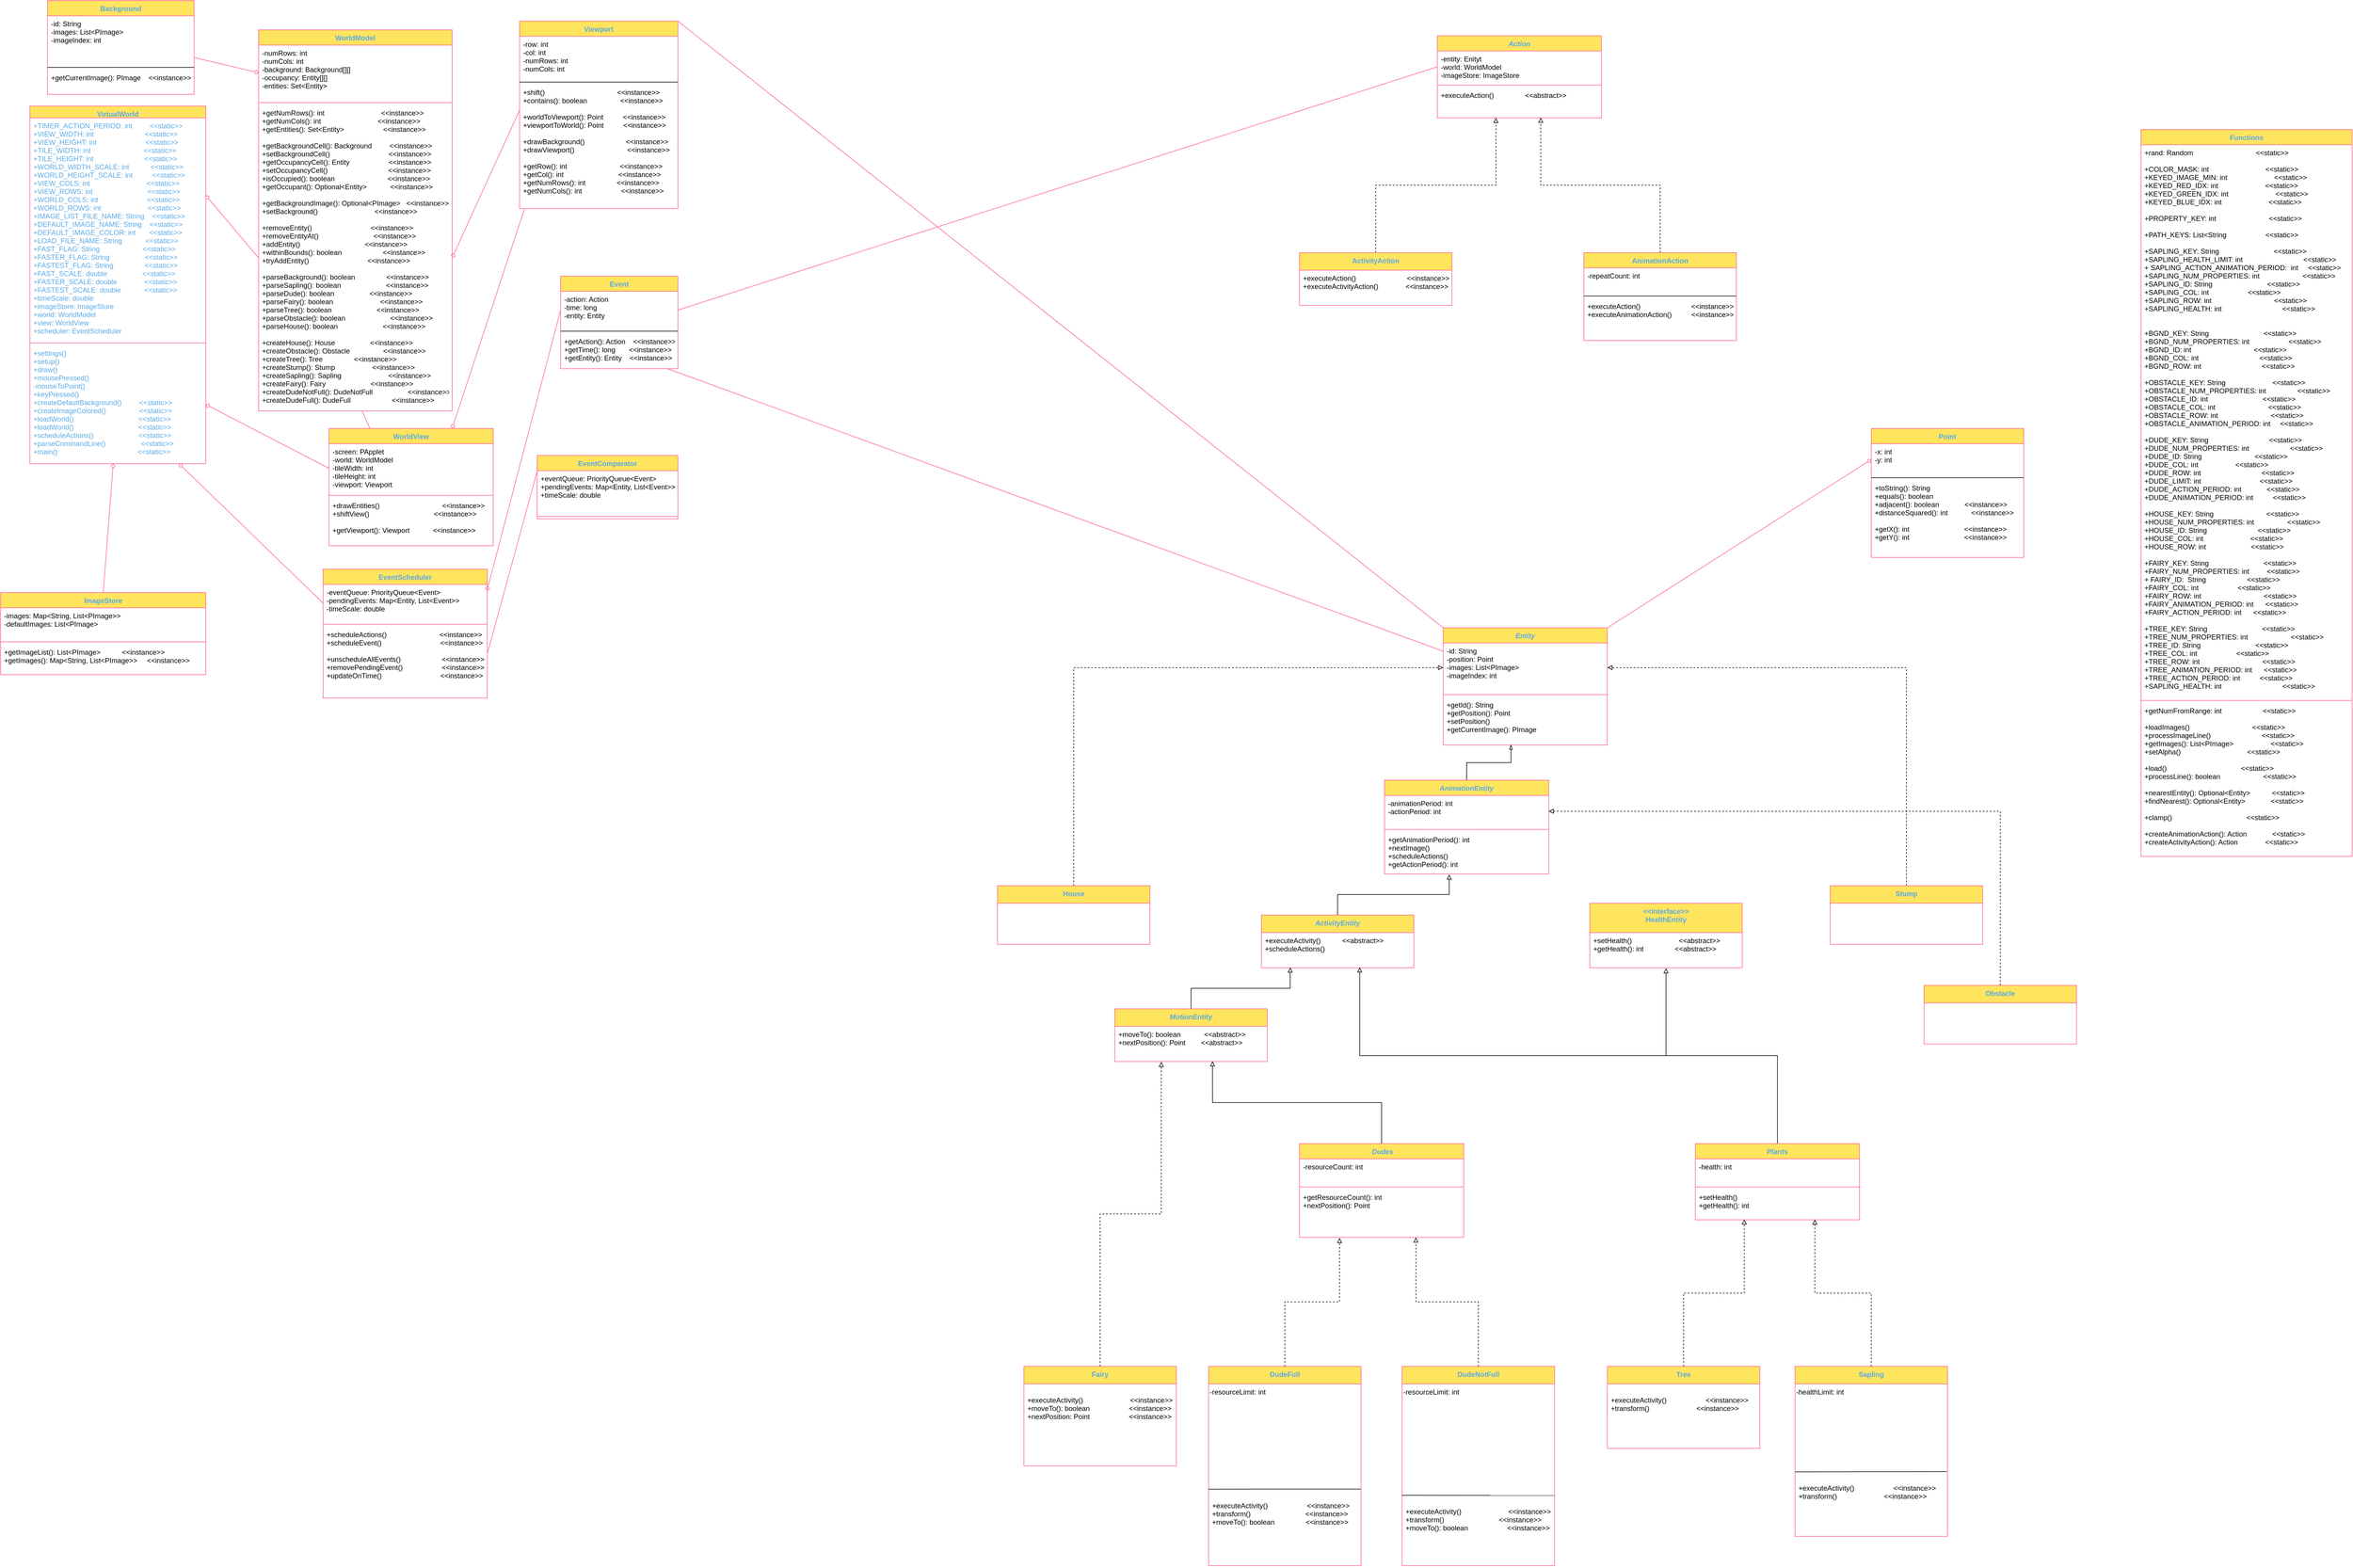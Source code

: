 <mxfile version="16.6.4" type="device"><diagram id="C5RBs43oDa-KdzZeNtuy" name="Page-1"><mxGraphModel dx="6825" dy="4895" grid="1" gridSize="10" guides="1" tooltips="1" connect="1" arrows="1" fold="1" page="1" pageScale="1" pageWidth="1100" pageHeight="850" math="0" shadow="0"><root><mxCell id="WIyWlLk6GJQsqaUBKTNV-0"/><mxCell id="WIyWlLk6GJQsqaUBKTNV-1" parent="WIyWlLk6GJQsqaUBKTNV-0"/><mxCell id="_OB-aFeeMhbybjWpm6KD-0" style="edgeStyle=orthogonalEdgeStyle;rounded=0;orthogonalLoop=1;jettySize=auto;html=1;entryX=0.394;entryY=1.013;entryDx=0;entryDy=0;entryPerimeter=0;endArrow=block;endFill=0;" parent="WIyWlLk6GJQsqaUBKTNV-1" source="uAe6NjfRJJ9GErT7t8M7-9" target="RHPuJ8ZW8e5fqLSsqqQc-19" edge="1"><mxGeometry relative="1" as="geometry"/></mxCell><mxCell id="uAe6NjfRJJ9GErT7t8M7-9" value="ActivityEntity" style="swimlane;fontStyle=3;align=center;verticalAlign=top;childLayout=stackLayout;horizontal=1;startSize=30;horizontalStack=0;resizeParent=1;resizeParentMax=0;resizeLast=0;collapsible=1;marginBottom=0;hachureGap=4;pointerEvents=0;sketch=0;fontColor=#5AA9E6;strokeColor=#FF6392;fillColor=#FFE45E;" parent="WIyWlLk6GJQsqaUBKTNV-1" vertex="1"><mxGeometry x="1360" y="-70" width="260" height="90" as="geometry"/></mxCell><mxCell id="uAe6NjfRJJ9GErT7t8M7-10" value="+executeActivity()           &lt;&lt;abstract&gt;&gt;&#10;+scheduleActions()" style="text;strokeColor=none;fillColor=none;align=left;verticalAlign=top;spacingLeft=4;spacingRight=4;overflow=hidden;rotatable=0;points=[[0,0.5],[1,0.5]];portConstraint=eastwest;" parent="uAe6NjfRJJ9GErT7t8M7-9" vertex="1"><mxGeometry y="30" width="260" height="60" as="geometry"/></mxCell><mxCell id="_OB-aFeeMhbybjWpm6KD-1" style="edgeStyle=orthogonalEdgeStyle;rounded=0;orthogonalLoop=1;jettySize=auto;html=1;entryX=0.189;entryY=0.992;entryDx=0;entryDy=0;entryPerimeter=0;endArrow=block;endFill=0;" parent="WIyWlLk6GJQsqaUBKTNV-1" source="uAe6NjfRJJ9GErT7t8M7-13" target="uAe6NjfRJJ9GErT7t8M7-10" edge="1"><mxGeometry relative="1" as="geometry"/></mxCell><mxCell id="uAe6NjfRJJ9GErT7t8M7-13" value="MotionEntity" style="swimlane;fontStyle=3;align=center;verticalAlign=top;childLayout=stackLayout;horizontal=1;startSize=30;horizontalStack=0;resizeParent=1;resizeParentMax=0;resizeLast=0;collapsible=1;marginBottom=0;hachureGap=4;pointerEvents=0;sketch=0;fontColor=#5AA9E6;strokeColor=#FF6392;fillColor=#FFE45E;" parent="WIyWlLk6GJQsqaUBKTNV-1" vertex="1"><mxGeometry x="1110" y="90" width="260" height="90" as="geometry"/></mxCell><mxCell id="uAe6NjfRJJ9GErT7t8M7-14" value="+moveTo(): boolean            &lt;&lt;abstract&gt;&gt;&#10;+nextPosition(): Point        &lt;&lt;abstract&gt;&gt;" style="text;strokeColor=none;fillColor=none;align=left;verticalAlign=top;spacingLeft=4;spacingRight=4;overflow=hidden;rotatable=0;points=[[0,0.5],[1,0.5]];portConstraint=eastwest;" parent="uAe6NjfRJJ9GErT7t8M7-13" vertex="1"><mxGeometry y="30" width="260" height="60" as="geometry"/></mxCell><mxCell id="fP1LkGIROcI51CiIoqMi-9" style="edgeStyle=orthogonalEdgeStyle;rounded=0;orthogonalLoop=1;jettySize=auto;html=1;entryX=0.298;entryY=0.985;entryDx=0;entryDy=0;entryPerimeter=0;endArrow=block;endFill=0;dashed=1;" parent="WIyWlLk6GJQsqaUBKTNV-1" source="ALUT9ORa9bvZsxpN-2yI-0" target="ialxOkHL0KXDkrgc_py1-3" edge="1"><mxGeometry relative="1" as="geometry"/></mxCell><mxCell id="ALUT9ORa9bvZsxpN-2yI-0" value="Tree" style="swimlane;fontStyle=1;align=center;verticalAlign=top;childLayout=stackLayout;horizontal=1;startSize=30;horizontalStack=0;resizeParent=1;resizeParentMax=0;resizeLast=0;collapsible=1;marginBottom=0;hachureGap=4;pointerEvents=0;sketch=0;fontColor=#5AA9E6;strokeColor=#FF6392;fillColor=#FFE45E;" parent="WIyWlLk6GJQsqaUBKTNV-1" vertex="1"><mxGeometry x="1950" y="700" width="260" height="140" as="geometry"/></mxCell><mxCell id="ALUT9ORa9bvZsxpN-2yI-1" value="&#10;+executeActivity()                    &lt;&lt;instance&gt;&gt;&#10;+transform()                        &lt;&lt;instance&gt;&gt;" style="text;strokeColor=none;fillColor=none;align=left;verticalAlign=top;spacingLeft=4;spacingRight=4;overflow=hidden;rotatable=0;points=[[0,0.5],[1,0.5]];portConstraint=eastwest;" parent="ALUT9ORa9bvZsxpN-2yI-0" vertex="1"><mxGeometry y="30" width="260" height="110" as="geometry"/></mxCell><mxCell id="fP1LkGIROcI51CiIoqMi-10" style="edgeStyle=orthogonalEdgeStyle;rounded=0;orthogonalLoop=1;jettySize=auto;html=1;entryX=0.728;entryY=0.993;entryDx=0;entryDy=0;entryPerimeter=0;endArrow=block;endFill=0;dashed=1;" parent="WIyWlLk6GJQsqaUBKTNV-1" source="ALUT9ORa9bvZsxpN-2yI-7" target="ialxOkHL0KXDkrgc_py1-3" edge="1"><mxGeometry relative="1" as="geometry"/></mxCell><mxCell id="ALUT9ORa9bvZsxpN-2yI-7" value="Sapling" style="swimlane;fontStyle=1;align=center;verticalAlign=top;childLayout=stackLayout;horizontal=1;startSize=30;horizontalStack=0;resizeParent=1;resizeParentMax=0;resizeLast=0;collapsible=1;marginBottom=0;hachureGap=4;pointerEvents=0;sketch=0;fontColor=#5AA9E6;strokeColor=#FF6392;fillColor=#FFE45E;" parent="WIyWlLk6GJQsqaUBKTNV-1" vertex="1"><mxGeometry x="2270" y="700" width="260" height="290" as="geometry"/></mxCell><mxCell id="0BzINd1w7UdAzrjRy0Zi-7" value="-healthLimit: int" style="text;html=1;strokeColor=none;fillColor=none;align=left;verticalAlign=top;whiteSpace=wrap;rounded=0;" parent="ALUT9ORa9bvZsxpN-2yI-7" vertex="1"><mxGeometry y="30" width="260" height="150" as="geometry"/></mxCell><mxCell id="RHPuJ8ZW8e5fqLSsqqQc-7" value="" style="endArrow=none;html=1;rounded=0;entryX=0.996;entryY=-0.004;entryDx=0;entryDy=0;entryPerimeter=0;" parent="ALUT9ORa9bvZsxpN-2yI-7" target="ALUT9ORa9bvZsxpN-2yI-8" edge="1"><mxGeometry width="50" height="50" relative="1" as="geometry"><mxPoint y="180" as="sourcePoint"/><mxPoint x="50" y="130" as="targetPoint"/></mxGeometry></mxCell><mxCell id="ALUT9ORa9bvZsxpN-2yI-8" value="&#10;+executeActivity()                    &lt;&lt;instance&gt;&gt;&#10;+transform()                        &lt;&lt;instance&gt;&gt;" style="text;strokeColor=none;fillColor=none;align=left;verticalAlign=top;spacingLeft=4;spacingRight=4;overflow=hidden;rotatable=0;points=[[0,0.5],[1,0.5]];portConstraint=eastwest;" parent="ALUT9ORa9bvZsxpN-2yI-7" vertex="1"><mxGeometry y="180" width="260" height="110" as="geometry"/></mxCell><mxCell id="ALUT9ORa9bvZsxpN-2yI-21" style="edgeStyle=orthogonalEdgeStyle;rounded=0;orthogonalLoop=1;jettySize=auto;html=1;entryX=0.244;entryY=1.012;entryDx=0;entryDy=0;entryPerimeter=0;endArrow=block;endFill=0;dashed=1;" parent="WIyWlLk6GJQsqaUBKTNV-1" source="ALUT9ORa9bvZsxpN-2yI-15" target="RHPuJ8ZW8e5fqLSsqqQc-11" edge="1"><mxGeometry relative="1" as="geometry"/></mxCell><mxCell id="ALUT9ORa9bvZsxpN-2yI-15" value="DudeFull" style="swimlane;fontStyle=1;align=center;verticalAlign=top;childLayout=stackLayout;horizontal=1;startSize=30;horizontalStack=0;resizeParent=1;resizeParentMax=0;resizeLast=0;collapsible=1;marginBottom=0;hachureGap=4;pointerEvents=0;sketch=0;fontColor=#5AA9E6;strokeColor=#FF6392;fillColor=#FFE45E;" parent="WIyWlLk6GJQsqaUBKTNV-1" vertex="1"><mxGeometry x="1270" y="700" width="260" height="340" as="geometry"/></mxCell><mxCell id="0BzINd1w7UdAzrjRy0Zi-10" value="-resourceLimit: int" style="text;html=1;strokeColor=none;fillColor=none;align=left;verticalAlign=top;whiteSpace=wrap;rounded=0;" parent="ALUT9ORa9bvZsxpN-2yI-15" vertex="1"><mxGeometry y="30" width="260" height="180" as="geometry"/></mxCell><mxCell id="ALUT9ORa9bvZsxpN-2yI-16" value="&#10;+executeActivity()                    &lt;&lt;instance&gt;&gt;&#10;+transform()                            &lt;&lt;instance&gt;&gt;&#10;+moveTo(): boolean                &lt;&lt;instance&gt;&gt;" style="text;strokeColor=none;fillColor=none;align=left;verticalAlign=top;spacingLeft=4;spacingRight=4;overflow=hidden;rotatable=0;points=[[0,0.5],[1,0.5]];portConstraint=eastwest;" parent="ALUT9ORa9bvZsxpN-2yI-15" vertex="1"><mxGeometry y="210" width="260" height="130" as="geometry"/></mxCell><mxCell id="0BzINd1w7UdAzrjRy0Zi-21" value="" style="endArrow=none;html=1;rounded=0;exitX=-0.002;exitY=-0.004;exitDx=0;exitDy=0;exitPerimeter=0;entryX=0.998;entryY=-0.005;entryDx=0;entryDy=0;entryPerimeter=0;" parent="ALUT9ORa9bvZsxpN-2yI-15" source="ALUT9ORa9bvZsxpN-2yI-16" target="ALUT9ORa9bvZsxpN-2yI-16" edge="1"><mxGeometry width="50" height="50" relative="1" as="geometry"><mxPoint x="80" y="210" as="sourcePoint"/><mxPoint x="130" y="160" as="targetPoint"/></mxGeometry></mxCell><mxCell id="H2gVtVBnGY8cFhINCYH8-1" style="edgeStyle=orthogonalEdgeStyle;rounded=0;orthogonalLoop=1;jettySize=auto;html=1;entryX=0.709;entryY=1.001;entryDx=0;entryDy=0;entryPerimeter=0;endArrow=block;endFill=0;dashed=1;" parent="WIyWlLk6GJQsqaUBKTNV-1" source="ALUT9ORa9bvZsxpN-2yI-24" target="RHPuJ8ZW8e5fqLSsqqQc-11" edge="1"><mxGeometry relative="1" as="geometry"/></mxCell><mxCell id="ALUT9ORa9bvZsxpN-2yI-24" value="DudeNotFull" style="swimlane;fontStyle=1;align=center;verticalAlign=top;childLayout=stackLayout;horizontal=1;startSize=30;horizontalStack=0;resizeParent=1;resizeParentMax=0;resizeLast=0;collapsible=1;marginBottom=0;hachureGap=4;pointerEvents=0;sketch=0;fontColor=#5AA9E6;strokeColor=#FF6392;fillColor=#FFE45E;" parent="WIyWlLk6GJQsqaUBKTNV-1" vertex="1"><mxGeometry x="1600" y="700" width="260" height="340" as="geometry"/></mxCell><mxCell id="0BzINd1w7UdAzrjRy0Zi-13" value="" style="endArrow=none;html=1;rounded=0;entryX=0.998;entryY=0.001;entryDx=0;entryDy=0;entryPerimeter=0;" parent="ALUT9ORa9bvZsxpN-2yI-24" target="ALUT9ORa9bvZsxpN-2yI-25" edge="1"><mxGeometry width="50" height="50" relative="1" as="geometry"><mxPoint y="220" as="sourcePoint"/><mxPoint x="50" y="170" as="targetPoint"/></mxGeometry></mxCell><mxCell id="0BzINd1w7UdAzrjRy0Zi-12" value="-resourceLimit: int" style="text;html=1;strokeColor=none;fillColor=none;align=left;verticalAlign=top;whiteSpace=wrap;rounded=0;" parent="ALUT9ORa9bvZsxpN-2yI-24" vertex="1"><mxGeometry y="30" width="260" height="190" as="geometry"/></mxCell><mxCell id="ALUT9ORa9bvZsxpN-2yI-25" value="&#10;+executeActivity()                        &lt;&lt;instance&gt;&gt;&#10;+transform()                            &lt;&lt;instance&gt;&gt;&#10;+moveTo(): boolean                    &lt;&lt;instance&gt;&gt;" style="text;strokeColor=none;fillColor=none;align=left;verticalAlign=top;spacingLeft=4;spacingRight=4;overflow=hidden;rotatable=0;points=[[0,0.5],[1,0.5]];portConstraint=eastwest;" parent="ALUT9ORa9bvZsxpN-2yI-24" vertex="1"><mxGeometry y="220" width="260" height="120" as="geometry"/></mxCell><mxCell id="ALUT9ORa9bvZsxpN-2yI-33" style="edgeStyle=orthogonalEdgeStyle;rounded=0;orthogonalLoop=1;jettySize=auto;html=1;entryX=0.305;entryY=1.009;entryDx=0;entryDy=0;entryPerimeter=0;endArrow=block;endFill=0;dashed=1;" parent="WIyWlLk6GJQsqaUBKTNV-1" source="ALUT9ORa9bvZsxpN-2yI-31" target="uAe6NjfRJJ9GErT7t8M7-14" edge="1"><mxGeometry relative="1" as="geometry"/></mxCell><mxCell id="ALUT9ORa9bvZsxpN-2yI-31" value="Fairy" style="swimlane;fontStyle=1;align=center;verticalAlign=top;childLayout=stackLayout;horizontal=1;startSize=30;horizontalStack=0;resizeParent=1;resizeParentMax=0;resizeLast=0;collapsible=1;marginBottom=0;hachureGap=4;pointerEvents=0;sketch=0;fontColor=#5AA9E6;strokeColor=#FF6392;fillColor=#FFE45E;" parent="WIyWlLk6GJQsqaUBKTNV-1" vertex="1"><mxGeometry x="955" y="700" width="260" height="170" as="geometry"/></mxCell><mxCell id="ALUT9ORa9bvZsxpN-2yI-32" value="&#10;+executeActivity()                        &lt;&lt;instance&gt;&gt;&#10;+moveTo(): boolean                    &lt;&lt;instance&gt;&gt;&#10;+nextPosition: Point                    &lt;&lt;instance&gt;&gt;" style="text;strokeColor=none;fillColor=none;align=left;verticalAlign=top;spacingLeft=4;spacingRight=4;overflow=hidden;rotatable=0;points=[[0,0.5],[1,0.5]];portConstraint=eastwest;" parent="ALUT9ORa9bvZsxpN-2yI-31" vertex="1"><mxGeometry y="30" width="260" height="140" as="geometry"/></mxCell><mxCell id="fP1LkGIROcI51CiIoqMi-8" style="edgeStyle=orthogonalEdgeStyle;rounded=0;orthogonalLoop=1;jettySize=auto;html=1;entryX=1;entryY=0.5;entryDx=0;entryDy=0;endArrow=block;endFill=0;exitX=0.5;exitY=0;exitDx=0;exitDy=0;dashed=1;" parent="WIyWlLk6GJQsqaUBKTNV-1" source="ALUT9ORa9bvZsxpN-2yI-38" target="RHPuJ8ZW8e5fqLSsqqQc-13" edge="1"><mxGeometry relative="1" as="geometry"><mxPoint x="1944.16" y="-444.44" as="targetPoint"/></mxGeometry></mxCell><mxCell id="ALUT9ORa9bvZsxpN-2yI-38" value="Stump" style="swimlane;fontStyle=1;align=center;verticalAlign=top;childLayout=stackLayout;horizontal=1;startSize=30;horizontalStack=0;resizeParent=1;resizeParentMax=0;resizeLast=0;collapsible=1;marginBottom=0;hachureGap=4;pointerEvents=0;sketch=0;fontColor=#5AA9E6;strokeColor=#FF6392;fillColor=#FFE45E;" parent="WIyWlLk6GJQsqaUBKTNV-1" vertex="1"><mxGeometry x="2330" y="-120" width="260" height="100" as="geometry"/></mxCell><mxCell id="ALUT9ORa9bvZsxpN-2yI-43" style="edgeStyle=orthogonalEdgeStyle;rounded=0;orthogonalLoop=1;jettySize=auto;html=1;entryX=0;entryY=0.5;entryDx=0;entryDy=0;endArrow=block;endFill=0;dashed=1;" parent="WIyWlLk6GJQsqaUBKTNV-1" source="ALUT9ORa9bvZsxpN-2yI-41" target="RHPuJ8ZW8e5fqLSsqqQc-13" edge="1"><mxGeometry relative="1" as="geometry"><mxPoint x="1678.18" y="-439.58" as="targetPoint"/></mxGeometry></mxCell><mxCell id="ALUT9ORa9bvZsxpN-2yI-41" value="House" style="swimlane;fontStyle=1;align=center;verticalAlign=top;childLayout=stackLayout;horizontal=1;startSize=30;horizontalStack=0;resizeParent=1;resizeParentMax=0;resizeLast=0;collapsible=1;marginBottom=0;hachureGap=4;pointerEvents=0;sketch=0;fontColor=#5AA9E6;strokeColor=#FF6392;fillColor=#FFE45E;" parent="WIyWlLk6GJQsqaUBKTNV-1" vertex="1"><mxGeometry x="910" y="-120" width="260" height="100" as="geometry"/></mxCell><mxCell id="FDxJAZ87m3KuMyKOS_GU-0" value="" style="graphMlID=e0;endArrow=none;strokeColor=#FF6392;strokeWidth=1.0;startArrow=diamond;startFill=0;endFill=1;exitX=1;exitY=0.25;exitDx=0;exitDy=0;fontColor=#5AA9E6;entryX=0;entryY=0.5;entryDx=0;entryDy=0;" parent="WIyWlLk6GJQsqaUBKTNV-1" source="FDxJAZ87m3KuMyKOS_GU-15" target="FDxJAZ87m3KuMyKOS_GU-22" edge="1"><mxGeometry relative="1" as="geometry"/></mxCell><mxCell id="FDxJAZ87m3KuMyKOS_GU-1" value="" style="graphMlID=e1;endArrow=none;strokeColor=#FF6392;strokeWidth=1.0;startArrow=diamond;startFill=0;endFill=1;exitX=1;exitY=0.5;exitDx=0;exitDy=0;fontColor=#5AA9E6;entryX=0;entryY=0.5;entryDx=0;entryDy=0;" parent="WIyWlLk6GJQsqaUBKTNV-1" source="FDxJAZ87m3KuMyKOS_GU-18" target="FDxJAZ87m3KuMyKOS_GU-24" edge="1"><mxGeometry relative="1" as="geometry"/></mxCell><mxCell id="FDxJAZ87m3KuMyKOS_GU-2" value="" style="graphMlID=e2;endArrow=none;strokeColor=#FF6392;strokeWidth=1.0;startArrow=diamond;startFill=0;endFill=1;fontColor=#5AA9E6;exitX=0.75;exitY=0;exitDx=0;exitDy=0;entryX=0.03;entryY=1.005;entryDx=0;entryDy=0;entryPerimeter=0;" parent="WIyWlLk6GJQsqaUBKTNV-1" source="FDxJAZ87m3KuMyKOS_GU-23" target="FDxJAZ87m3KuMyKOS_GU-61" edge="1"><mxGeometry relative="1" as="geometry"><mxPoint x="-112" y="-1350" as="sourcePoint"/></mxGeometry></mxCell><mxCell id="FDxJAZ87m3KuMyKOS_GU-3" value="" style="graphMlID=e3;endArrow=none;strokeColor=#FF6392;strokeWidth=1.0;startArrow=diamond;startFill=0;endFill=1;fontColor=#5AA9E6;entryX=0;entryY=0.5;entryDx=0;entryDy=0;" parent="WIyWlLk6GJQsqaUBKTNV-1" source="FDxJAZ87m3KuMyKOS_GU-18" target="FDxJAZ87m3KuMyKOS_GU-28" edge="1"><mxGeometry relative="1" as="geometry"><mxPoint x="80" y="-1010" as="targetPoint"/></mxGeometry></mxCell><mxCell id="FDxJAZ87m3KuMyKOS_GU-4" value="" style="graphMlID=e4;endArrow=none;strokeColor=#FF6392;strokeWidth=1.0;startArrow=diamond;startFill=0;endFill=1;fontColor=#5AA9E6;entryX=0.5;entryY=0;entryDx=0;entryDy=0;" parent="WIyWlLk6GJQsqaUBKTNV-1" source="FDxJAZ87m3KuMyKOS_GU-18" target="FDxJAZ87m3KuMyKOS_GU-31" edge="1"><mxGeometry relative="1" as="geometry"><mxPoint x="-640" y="-820" as="sourcePoint"/></mxGeometry></mxCell><mxCell id="FDxJAZ87m3KuMyKOS_GU-5" value="" style="graphMlID=e5;endArrow=none;strokeColor=#FF6392;strokeWidth=1.0;startArrow=diamond;startFill=0;endFill=1;fontColor=#5AA9E6;exitX=0;exitY=0.5;exitDx=0;exitDy=0;" parent="WIyWlLk6GJQsqaUBKTNV-1" source="FDxJAZ87m3KuMyKOS_GU-20" target="FDxJAZ87m3KuMyKOS_GU-42" edge="1"><mxGeometry relative="1" as="geometry"/></mxCell><mxCell id="FDxJAZ87m3KuMyKOS_GU-7" value="" style="graphMlID=e7;endArrow=none;strokeColor=#FF6392;strokeWidth=1.0;startArrow=none;startFill=1;endFill=1;fontColor=#5AA9E6;entryX=0;entryY=0.25;entryDx=0;entryDy=0;exitX=1.003;exitY=0.356;exitDx=0;exitDy=0;exitPerimeter=0;" parent="WIyWlLk6GJQsqaUBKTNV-1" source="FDxJAZ87m3KuMyKOS_GU-30" target="FDxJAZ87m3KuMyKOS_GU-35" edge="1"><mxGeometry relative="1" as="geometry"/></mxCell><mxCell id="FDxJAZ87m3KuMyKOS_GU-8" value="" style="graphMlID=e8;endArrow=none;strokeColor=#FF6392;strokeWidth=1.0;startArrow=none;startFill=0;endFill=1;fontColor=#5AA9E6;exitX=1;exitY=0;exitDx=0;exitDy=0;entryX=0;entryY=0;entryDx=0;entryDy=0;" parent="WIyWlLk6GJQsqaUBKTNV-1" source="FDxJAZ87m3KuMyKOS_GU-58" target="RHPuJ8ZW8e5fqLSsqqQc-12" edge="1"><mxGeometry relative="1" as="geometry"><mxPoint x="-50" y="-1510" as="sourcePoint"/><mxPoint x="1680" y="-500" as="targetPoint"/></mxGeometry></mxCell><mxCell id="FDxJAZ87m3KuMyKOS_GU-12" value="" style="graphMlID=e12;endArrow=none;strokeColor=#FF6392;strokeWidth=1.0;startArrow=diamond;startFill=0;endFill=1;fontColor=#5AA9E6;exitX=0;exitY=0.5;exitDx=0;exitDy=0;entryX=1;entryY=0;entryDx=0;entryDy=0;" parent="WIyWlLk6GJQsqaUBKTNV-1" source="FDxJAZ87m3KuMyKOS_GU-64" target="RHPuJ8ZW8e5fqLSsqqQc-12" edge="1"><mxGeometry relative="1" as="geometry"><mxPoint x="1940" y="-470" as="targetPoint"/></mxGeometry></mxCell><mxCell id="FDxJAZ87m3KuMyKOS_GU-13" value="" style="graphMlID=e13;endArrow=none;strokeColor=#FF6392;strokeWidth=1.0;startArrow=none;startFill=1;endFill=1;fontColor=#5AA9E6;entryX=0.535;entryY=1.001;entryDx=0;entryDy=0;entryPerimeter=0;exitX=0.25;exitY=0;exitDx=0;exitDy=0;" parent="WIyWlLk6GJQsqaUBKTNV-1" source="FDxJAZ87m3KuMyKOS_GU-23" target="FDxJAZ87m3KuMyKOS_GU-22" edge="1"><mxGeometry relative="1" as="geometry"/></mxCell><mxCell id="FDxJAZ87m3KuMyKOS_GU-14" value="" style="graphMlID=e14;endArrow=none;strokeColor=#FF6392;strokeWidth=1.0;startArrow=none;startFill=1;endFill=1;fontColor=#5AA9E6;entryX=0.001;entryY=0.167;entryDx=0;entryDy=0;entryPerimeter=0;" parent="WIyWlLk6GJQsqaUBKTNV-1" source="FDxJAZ87m3KuMyKOS_GU-52" target="RHPuJ8ZW8e5fqLSsqqQc-13" edge="1"><mxGeometry relative="1" as="geometry"><mxPoint x="1680" y="-470" as="targetPoint"/></mxGeometry></mxCell><mxCell id="FDxJAZ87m3KuMyKOS_GU-15" value="VirtualWorld" style="swimlane;fontStyle=1;align=center;verticalAlign=top;childLayout=stackLayout;horizontal=1;startSize=20;horizontalStack=0;resizeParent=1;resizeParentMax=0;resizeLast=0;collapsible=1;marginBottom=0;hachureGap=4;pointerEvents=0;fillColor=#FFE45E;strokeColor=#FF6392;fontColor=#5AA9E6;" parent="WIyWlLk6GJQsqaUBKTNV-1" vertex="1"><mxGeometry x="-740" y="-1450" width="300" height="610" as="geometry"/></mxCell><mxCell id="FDxJAZ87m3KuMyKOS_GU-16" value="+TIMER_ACTION_PERIOD: int         &lt;&lt;static&gt;&gt;&#10;+VIEW_WIDTH: int                          &lt;&lt;static&gt;&gt;&#10;+VIEW_HEIGHT: int                         &lt;&lt;static&gt;&gt;&#10;+TILE_WIDTH: int                           &lt;&lt;static&gt;&gt;&#10;+TILE_HEIGHT: int                          &lt;&lt;static&gt;&gt;&#10;+WORLD_WIDTH_SCALE: int           &lt;&lt;static&gt;&gt;&#10;+WORLD_HEIGHT_SCALE: int          &lt;&lt;static&gt;&gt;&#10;+VIEW_COLS: int                             &lt;&lt;static&gt;&gt;&#10;+VIEW_ROWS: int                            &lt;&lt;static&gt;&gt;&#10;+WORLD_COLS: int                         &lt;&lt;static&gt;&gt;&#10;+WORLD_ROWS: int                        &lt;&lt;static&gt;&gt;&#10;+IMAGE_LIST_FILE_NAME: String    &lt;&lt;static&gt;&gt;&#10;+DEFAULT_IMAGE_NAME: String    &lt;&lt;static&gt;&gt;&#10;+DEFAULT_IMAGE_COLOR: int       &lt;&lt;static&gt;&gt;&#10;+LOAD_FILE_NAME: String            &lt;&lt;static&gt;&gt;&#10;+FAST_FLAG: String                      &lt;&lt;static&gt;&gt;&#10;+FASTER_FLAG: String                  &lt;&lt;static&gt;&gt;&#10;+FASTEST_FLAG: String                &lt;&lt;static&gt;&gt;&#10;+FAST_SCALE: double                  &lt;&lt;static&gt;&gt;&#10;+FASTER_SCALE: double              &lt;&lt;static&gt;&gt;&#10;+FASTEST_SCALE: double            &lt;&lt;static&gt;&gt;&#10;+timeScale: double&#10;+imageStore: ImageStore&#10;+world: WorldModel&#10;+view: WorldView&#10;+scheduler: EventScheduler" style="text;strokeColor=none;fillColor=none;align=left;verticalAlign=top;spacingLeft=4;spacingRight=4;overflow=hidden;rotatable=0;points=[[0,0.5],[1,0.5]];portConstraint=eastwest;fontColor=#5AA9E6;" parent="FDxJAZ87m3KuMyKOS_GU-15" vertex="1"><mxGeometry y="20" width="300" height="380" as="geometry"/></mxCell><mxCell id="FDxJAZ87m3KuMyKOS_GU-17" value="" style="line;strokeWidth=1;fillColor=none;align=left;verticalAlign=middle;spacingTop=-1;spacingLeft=3;spacingRight=3;rotatable=0;labelPosition=right;points=[];portConstraint=eastwest;strokeColor=#FF6392;fontColor=#5AA9E6;" parent="FDxJAZ87m3KuMyKOS_GU-15" vertex="1"><mxGeometry y="400" width="300" height="8" as="geometry"/></mxCell><mxCell id="FDxJAZ87m3KuMyKOS_GU-18" value="+settings()&#10;+setup()&#10;+draw()&#10;+mousePressed()&#10;-mouseToPoint()&#10;+keyPressed()&#10;+createDefaultBackground()         &lt;&lt;static&gt;&gt;&#10;+createImageColored()                 &lt;&lt;static&gt;&gt;&#10;+loadWorld()                                 &lt;&lt;static&gt;&gt;&#10;+loadWorld()                                 &lt;&lt;static&gt;&gt;&#10;+scheduleActions()                       &lt;&lt;static&gt;&gt;&#10;+parseCommandLine()                  &lt;&lt;static&gt;&gt;&#10;+main()                                         &lt;&lt;static&gt;&gt;" style="text;strokeColor=none;fillColor=none;align=left;verticalAlign=top;spacingLeft=4;spacingRight=4;overflow=hidden;rotatable=0;points=[[0,0.5],[1,0.5]];portConstraint=eastwest;fontColor=#5AA9E6;" parent="FDxJAZ87m3KuMyKOS_GU-15" vertex="1"><mxGeometry y="408" width="300" height="202" as="geometry"/></mxCell><mxCell id="FDxJAZ87m3KuMyKOS_GU-19" value="WorldModel" style="swimlane;fontStyle=1;align=center;verticalAlign=top;childLayout=stackLayout;horizontal=1;startSize=26;horizontalStack=0;resizeParent=1;resizeParentMax=0;resizeLast=0;collapsible=1;marginBottom=0;hachureGap=4;pointerEvents=0;sketch=0;fontColor=#5AA9E6;strokeColor=#FF6392;fillColor=#FFE45E;" parent="WIyWlLk6GJQsqaUBKTNV-1" vertex="1"><mxGeometry x="-350" y="-1580" width="330" height="650" as="geometry"/></mxCell><mxCell id="FDxJAZ87m3KuMyKOS_GU-20" value="-numRows: int&#10;-numCols: int&#10;-background: Background[][]&#10;-occupancy: Entity[][]&#10;-entities: Set&lt;Entity&gt;" style="text;strokeColor=none;fillColor=none;align=left;verticalAlign=top;spacingLeft=4;spacingRight=4;overflow=hidden;rotatable=0;points=[[0,0.5],[1,0.5]];portConstraint=eastwest;fontColor=#000000;" parent="FDxJAZ87m3KuMyKOS_GU-19" vertex="1"><mxGeometry y="26" width="330" height="94" as="geometry"/></mxCell><mxCell id="FDxJAZ87m3KuMyKOS_GU-21" value="" style="line;strokeWidth=1;fillColor=none;align=left;verticalAlign=middle;spacingTop=-1;spacingLeft=3;spacingRight=3;rotatable=0;labelPosition=right;points=[];portConstraint=eastwest;strokeColor=#FF6392;fontColor=#5AA9E6;" parent="FDxJAZ87m3KuMyKOS_GU-19" vertex="1"><mxGeometry y="120" width="330" height="8" as="geometry"/></mxCell><mxCell id="FDxJAZ87m3KuMyKOS_GU-22" value="+getNumRows(): int                             &lt;&lt;instance&gt;&gt;&#10;+getNumCols(): int                             &lt;&lt;instance&gt;&gt;&#10;+getEntities(): Set&lt;Entity&gt;                    &lt;&lt;instance&gt;&gt;&#10;&#10;+getBackgroundCell(): Background         &lt;&lt;instance&gt;&gt;&#10;+setBackgroundCell()                              &lt;&lt;instance&gt;&gt;&#10;+getOccupancyCell(): Entity                    &lt;&lt;instance&gt;&gt;&#10;+setOccupancyCell()                               &lt;&lt;instance&gt;&gt;&#10;+isOccupied(): boolean                           &lt;&lt;instance&gt;&gt;&#10;+getOccupant(): Optional&lt;Entity&gt;            &lt;&lt;instance&gt;&gt;&#10;&#10;+getBackgroundImage(): Optional&lt;PImage&gt;   &lt;&lt;instance&gt;&gt;&#10;+setBackground()                             &lt;&lt;instance&gt;&gt;&#10;&#10;+removeEntity()                              &lt;&lt;instance&gt;&gt;&#10;+removeEntityAt()                            &lt;&lt;instance&gt;&gt;&#10;+addEntity()                                 &lt;&lt;instance&gt;&gt;&#10;+withinBounds(): boolean                     &lt;&lt;instance&gt;&gt;&#10;+tryAddEntity()                              &lt;&lt;instance&gt;&gt;&#10;&#10;+parseBackground(): boolean                &lt;&lt;instance&gt;&gt;&#10;+parseSapling(): boolean                       &lt;&lt;instance&gt;&gt;&#10;+parseDude(): boolean                  &lt;&lt;instance&gt;&gt;&#10;+parseFairy(): boolean                        &lt;&lt;instance&gt;&gt;&#10;+parseTree(): boolean                       &lt;&lt;instance&gt;&gt;&#10;+parseObstacle(): boolean                       &lt;&lt;instance&gt;&gt;&#10;+parseHouse(): boolean                       &lt;&lt;instance&gt;&gt;&#10;&#10;+createHouse(): House                  &lt;&lt;instance&gt;&gt;&#10;+createObstacle(): Obstacle                 &lt;&lt;instance&gt;&gt;&#10;+createTree(): Tree                &lt;&lt;instance&gt;&gt;&#10;+createStump(): Stump                   &lt;&lt;instance&gt;&gt;&#10;+createSapling(): Sapling                        &lt;&lt;instance&gt;&gt;&#10;+createFairy(): Fairy                       &lt;&lt;instance&gt;&gt;&#10;+createDudeNotFull(): DudeNotFull                  &lt;&lt;instance&gt;&gt;&#10;+createDudeFull(): DudeFull                     &lt;&lt;instance&gt;&gt;" style="text;strokeColor=none;fillColor=none;align=left;verticalAlign=top;spacingLeft=4;spacingRight=4;overflow=hidden;rotatable=0;points=[[0,0.5],[1,0.5]];portConstraint=eastwest;fontColor=#020405;" parent="FDxJAZ87m3KuMyKOS_GU-19" vertex="1"><mxGeometry y="128" width="330" height="522" as="geometry"/></mxCell><mxCell id="FDxJAZ87m3KuMyKOS_GU-23" value="WorldView" style="swimlane;fontStyle=1;align=center;verticalAlign=top;childLayout=stackLayout;horizontal=1;startSize=26;horizontalStack=0;resizeParent=1;resizeParentMax=0;resizeLast=0;collapsible=1;marginBottom=0;hachureGap=4;pointerEvents=0;sketch=0;fontColor=#5AA9E6;strokeColor=#FF6392;fillColor=#FFE45E;" parent="WIyWlLk6GJQsqaUBKTNV-1" vertex="1"><mxGeometry x="-230" y="-900" width="280" height="200" as="geometry"/></mxCell><mxCell id="FDxJAZ87m3KuMyKOS_GU-24" value="-screen: PApplet&#10;-world: WorldModel&#10;-tileWidth: int&#10;-tileHeight: int&#10;-viewport: Viewport" style="text;strokeColor=none;fillColor=none;align=left;verticalAlign=top;spacingLeft=4;spacingRight=4;overflow=hidden;rotatable=0;points=[[0,0.5],[1,0.5]];portConstraint=eastwest;fontColor=#000000;" parent="FDxJAZ87m3KuMyKOS_GU-23" vertex="1"><mxGeometry y="26" width="280" height="84" as="geometry"/></mxCell><mxCell id="FDxJAZ87m3KuMyKOS_GU-25" value="" style="line;strokeWidth=1;fillColor=none;align=left;verticalAlign=middle;spacingTop=-1;spacingLeft=3;spacingRight=3;rotatable=0;labelPosition=right;points=[];portConstraint=eastwest;strokeColor=#FF6392;fontColor=#5AA9E6;" parent="FDxJAZ87m3KuMyKOS_GU-23" vertex="1"><mxGeometry y="110" width="280" height="8" as="geometry"/></mxCell><mxCell id="FDxJAZ87m3KuMyKOS_GU-26" value="+drawEntities()                                &lt;&lt;instance&gt;&gt;&#10;+shiftView()                                 &lt;&lt;instance&gt;&gt;&#10;&#10;+getViewport(): Viewport            &lt;&lt;instance&gt;&gt;" style="text;strokeColor=none;fillColor=none;align=left;verticalAlign=top;spacingLeft=4;spacingRight=4;overflow=hidden;rotatable=0;points=[[0,0.5],[1,0.5]];portConstraint=eastwest;fontColor=#000000;" parent="FDxJAZ87m3KuMyKOS_GU-23" vertex="1"><mxGeometry y="118" width="280" height="82" as="geometry"/></mxCell><mxCell id="FDxJAZ87m3KuMyKOS_GU-27" value="EventScheduler" style="swimlane;fontStyle=1;align=center;verticalAlign=top;childLayout=stackLayout;horizontal=1;startSize=26;horizontalStack=0;resizeParent=1;resizeParentMax=0;resizeLast=0;collapsible=1;marginBottom=0;hachureGap=4;pointerEvents=0;sketch=0;fontColor=#5AA9E6;strokeColor=#FF6392;fillColor=#FFE45E;" parent="WIyWlLk6GJQsqaUBKTNV-1" vertex="1"><mxGeometry x="-240" y="-660" width="280" height="220" as="geometry"/></mxCell><mxCell id="FDxJAZ87m3KuMyKOS_GU-28" value="-eventQueue: PriorityQueue&lt;Event&gt;&#10;-pendingEvents: Map&lt;Entity, List&lt;Event&gt;&gt;&#10;-timeScale: double" style="text;strokeColor=none;fillColor=none;align=left;verticalAlign=top;spacingLeft=4;spacingRight=4;overflow=hidden;rotatable=0;points=[[0,0.5],[1,0.5]];portConstraint=eastwest;fontColor=#000000;" parent="FDxJAZ87m3KuMyKOS_GU-27" vertex="1"><mxGeometry y="26" width="280" height="64" as="geometry"/></mxCell><mxCell id="FDxJAZ87m3KuMyKOS_GU-29" value="" style="line;strokeWidth=1;fillColor=none;align=left;verticalAlign=middle;spacingTop=-1;spacingLeft=3;spacingRight=3;rotatable=0;labelPosition=right;points=[];portConstraint=eastwest;strokeColor=#FF6392;fontColor=#5AA9E6;" parent="FDxJAZ87m3KuMyKOS_GU-27" vertex="1"><mxGeometry y="90" width="280" height="8" as="geometry"/></mxCell><mxCell id="FDxJAZ87m3KuMyKOS_GU-30" value="+scheduleActions()                           &lt;&lt;instance&gt;&gt;&#10;+scheduleEvent()                              &lt;&lt;instance&gt;&gt;&#10;&#10;+unscheduleAllEvents()                     &lt;&lt;instance&gt;&gt;&#10;+removePendingEvent()                    &lt;&lt;instance&gt;&gt;&#10;+updateOnTime()                              &lt;&lt;instance&gt;&gt;" style="text;strokeColor=none;fillColor=none;align=left;verticalAlign=top;spacingLeft=4;spacingRight=4;overflow=hidden;rotatable=0;points=[[0,0.5],[1,0.5]];portConstraint=eastwest;fontColor=#000000;" parent="FDxJAZ87m3KuMyKOS_GU-27" vertex="1"><mxGeometry y="98" width="280" height="122" as="geometry"/></mxCell><mxCell id="FDxJAZ87m3KuMyKOS_GU-31" value="ImageStore" style="swimlane;fontStyle=1;align=center;verticalAlign=top;childLayout=stackLayout;horizontal=1;startSize=26;horizontalStack=0;resizeParent=1;resizeParentMax=0;resizeLast=0;collapsible=1;marginBottom=0;hachureGap=4;pointerEvents=0;sketch=0;fontColor=#5AA9E6;strokeColor=#FF6392;fillColor=#FFE45E;" parent="WIyWlLk6GJQsqaUBKTNV-1" vertex="1"><mxGeometry x="-790" y="-620" width="350" height="140" as="geometry"/></mxCell><mxCell id="FDxJAZ87m3KuMyKOS_GU-32" value="-images: Map&lt;String, List&lt;PImage&gt;&gt;&#10;-defaultImages: List&lt;PImage&gt;" style="text;strokeColor=none;fillColor=none;align=left;verticalAlign=top;spacingLeft=4;spacingRight=4;overflow=hidden;rotatable=0;points=[[0,0.5],[1,0.5]];portConstraint=eastwest;fontColor=#000000;" parent="FDxJAZ87m3KuMyKOS_GU-31" vertex="1"><mxGeometry y="26" width="350" height="54" as="geometry"/></mxCell><mxCell id="FDxJAZ87m3KuMyKOS_GU-33" value="" style="line;strokeWidth=1;fillColor=none;align=left;verticalAlign=middle;spacingTop=-1;spacingLeft=3;spacingRight=3;rotatable=0;labelPosition=right;points=[];portConstraint=eastwest;strokeColor=#FF6392;fontColor=#5AA9E6;" parent="FDxJAZ87m3KuMyKOS_GU-31" vertex="1"><mxGeometry y="80" width="350" height="8" as="geometry"/></mxCell><mxCell id="FDxJAZ87m3KuMyKOS_GU-34" value="+getImageList(): List&lt;PImage&gt;           &lt;&lt;instance&gt;&gt;&#10;+getImages(): Map&lt;String, List&lt;PImage&gt;&gt;     &lt;&lt;instance&gt;&gt;" style="text;strokeColor=none;fillColor=none;align=left;verticalAlign=top;spacingLeft=4;spacingRight=4;overflow=hidden;rotatable=0;points=[[0,0.5],[1,0.5]];portConstraint=eastwest;fontColor=#000000;" parent="FDxJAZ87m3KuMyKOS_GU-31" vertex="1"><mxGeometry y="88" width="350" height="52" as="geometry"/></mxCell><mxCell id="FDxJAZ87m3KuMyKOS_GU-49" value="Event" style="swimlane;fontStyle=1;align=center;verticalAlign=top;childLayout=stackLayout;horizontal=1;startSize=26;horizontalStack=0;resizeParent=1;resizeParentMax=0;resizeLast=0;collapsible=1;marginBottom=0;hachureGap=4;pointerEvents=0;sketch=0;fontColor=#5AA9E6;strokeColor=#FF6392;fillColor=#FFE45E;" parent="WIyWlLk6GJQsqaUBKTNV-1" vertex="1"><mxGeometry x="165" y="-1160" width="200" height="158" as="geometry"/></mxCell><mxCell id="FDxJAZ87m3KuMyKOS_GU-50" value="-action: Action&#10;-time: long&#10;-entity: Entity" style="text;strokeColor=none;fillColor=none;align=left;verticalAlign=top;spacingLeft=4;spacingRight=4;overflow=hidden;rotatable=0;points=[[0,0.5],[1,0.5]];portConstraint=eastwest;" parent="FDxJAZ87m3KuMyKOS_GU-49" vertex="1"><mxGeometry y="26" width="200" height="64" as="geometry"/></mxCell><mxCell id="FDxJAZ87m3KuMyKOS_GU-51" value="" style="line;strokeWidth=1;fillColor=none;align=left;verticalAlign=middle;spacingTop=-1;spacingLeft=3;spacingRight=3;rotatable=0;labelPosition=right;points=[];portConstraint=eastwest;" parent="FDxJAZ87m3KuMyKOS_GU-49" vertex="1"><mxGeometry y="90" width="200" height="8" as="geometry"/></mxCell><mxCell id="FDxJAZ87m3KuMyKOS_GU-52" value="+getAction(): Action    &lt;&lt;instance&gt;&gt;&#10;+getTime(): long       &lt;&lt;instance&gt;&gt;&#10;+getEntity(): Entity    &lt;&lt;instance&gt;&gt;" style="text;strokeColor=none;fillColor=none;align=left;verticalAlign=top;spacingLeft=4;spacingRight=4;overflow=hidden;rotatable=0;points=[[0,0.5],[1,0.5]];portConstraint=eastwest;" parent="FDxJAZ87m3KuMyKOS_GU-49" vertex="1"><mxGeometry y="98" width="200" height="60" as="geometry"/></mxCell><mxCell id="FDxJAZ87m3KuMyKOS_GU-58" value="Viewport" style="swimlane;fontStyle=1;align=center;verticalAlign=top;childLayout=stackLayout;horizontal=1;startSize=26;horizontalStack=0;resizeParent=1;resizeParentMax=0;resizeLast=0;collapsible=1;marginBottom=0;hachureGap=4;pointerEvents=0;sketch=0;fontColor=#5AA9E6;strokeColor=#FF6392;fillColor=#FFE45E;" parent="WIyWlLk6GJQsqaUBKTNV-1" vertex="1"><mxGeometry x="95" y="-1595" width="270" height="320" as="geometry"/></mxCell><mxCell id="FDxJAZ87m3KuMyKOS_GU-59" value="-row: int&#10;-col: int&#10;-numRows: int&#10;-numCols: int" style="text;strokeColor=none;fillColor=none;align=left;verticalAlign=top;spacingLeft=4;spacingRight=4;overflow=hidden;rotatable=0;points=[[0,0.5],[1,0.5]];portConstraint=eastwest;" parent="FDxJAZ87m3KuMyKOS_GU-58" vertex="1"><mxGeometry y="26" width="270" height="74" as="geometry"/></mxCell><mxCell id="FDxJAZ87m3KuMyKOS_GU-60" value="" style="line;strokeWidth=1;fillColor=none;align=left;verticalAlign=middle;spacingTop=-1;spacingLeft=3;spacingRight=3;rotatable=0;labelPosition=right;points=[];portConstraint=eastwest;" parent="FDxJAZ87m3KuMyKOS_GU-58" vertex="1"><mxGeometry y="100" width="270" height="8" as="geometry"/></mxCell><mxCell id="FDxJAZ87m3KuMyKOS_GU-61" value="+shift()                                     &lt;&lt;instance&gt;&gt;&#10;+contains(): boolean                 &lt;&lt;instance&gt;&gt;&#10;&#10;+worldToViewport(): Point          &lt;&lt;instance&gt;&gt;&#10;+viewportToWorld(): Point          &lt;&lt;instance&gt;&gt;&#10;&#10;+drawBackground()                     &lt;&lt;instance&gt;&gt;&#10;+drawViewport()                           &lt;&lt;instance&gt;&gt;&#10;&#10;+getRow(): int                           &lt;&lt;instance&gt;&gt;&#10;+getCol(): int                            &lt;&lt;instance&gt;&gt;&#10;+getNumRows(): int                &lt;&lt;instance&gt;&gt;&#10;+getNumCols(): int                    &lt;&lt;instance&gt;&gt;" style="text;strokeColor=none;fillColor=none;align=left;verticalAlign=top;spacingLeft=4;spacingRight=4;overflow=hidden;rotatable=0;points=[[0,0.5],[1,0.5]];portConstraint=eastwest;" parent="FDxJAZ87m3KuMyKOS_GU-58" vertex="1"><mxGeometry y="108" width="270" height="212" as="geometry"/></mxCell><mxCell id="FDxJAZ87m3KuMyKOS_GU-62" value="" style="graphMlID=e8;endArrow=none;strokeColor=#FF6392;strokeWidth=1.0;startArrow=diamond;startFill=0;endFill=1;fontColor=#5AA9E6;exitX=1;exitY=0.5;exitDx=0;exitDy=0;entryX=0;entryY=0.207;entryDx=0;entryDy=0;entryPerimeter=0;" parent="WIyWlLk6GJQsqaUBKTNV-1" source="FDxJAZ87m3KuMyKOS_GU-22" target="FDxJAZ87m3KuMyKOS_GU-61" edge="1"><mxGeometry relative="1" as="geometry"><mxPoint x="-20" y="-1216" as="sourcePoint"/><mxPoint x="360" y="-1422" as="targetPoint"/></mxGeometry></mxCell><mxCell id="FDxJAZ87m3KuMyKOS_GU-63" value="Point" style="swimlane;fontStyle=1;align=center;verticalAlign=top;childLayout=stackLayout;horizontal=1;startSize=26;horizontalStack=0;resizeParent=1;resizeParentMax=0;resizeLast=0;collapsible=1;marginBottom=0;hachureGap=4;pointerEvents=0;sketch=0;fontColor=#5AA9E6;strokeColor=#FF6392;fillColor=#FFE45E;" parent="WIyWlLk6GJQsqaUBKTNV-1" vertex="1"><mxGeometry x="2400" y="-900" width="260" height="220" as="geometry"/></mxCell><mxCell id="FDxJAZ87m3KuMyKOS_GU-64" value="-x: int&#10;-y: int" style="text;strokeColor=none;fillColor=none;align=left;verticalAlign=top;spacingLeft=4;spacingRight=4;overflow=hidden;rotatable=0;points=[[0,0.5],[1,0.5]];portConstraint=eastwest;" parent="FDxJAZ87m3KuMyKOS_GU-63" vertex="1"><mxGeometry y="26" width="260" height="54" as="geometry"/></mxCell><mxCell id="FDxJAZ87m3KuMyKOS_GU-65" value="" style="line;strokeWidth=1;fillColor=none;align=left;verticalAlign=middle;spacingTop=-1;spacingLeft=3;spacingRight=3;rotatable=0;labelPosition=right;points=[];portConstraint=eastwest;" parent="FDxJAZ87m3KuMyKOS_GU-63" vertex="1"><mxGeometry y="80" width="260" height="8" as="geometry"/></mxCell><mxCell id="FDxJAZ87m3KuMyKOS_GU-66" value="+toString(): String&#10;+equals(): boolean&#10;+adjacent(): boolean             &lt;&lt;instance&gt;&gt;&#10;+distanceSquared(): int            &lt;&lt;instance&gt;&gt;&#10;&#10;+getX(): int                            &lt;&lt;instance&gt;&gt;&#10;+getY(): int                            &lt;&lt;instance&gt;&gt;" style="text;strokeColor=none;fillColor=none;align=left;verticalAlign=top;spacingLeft=4;spacingRight=4;overflow=hidden;rotatable=0;points=[[0,0.5],[1,0.5]];portConstraint=eastwest;" parent="FDxJAZ87m3KuMyKOS_GU-63" vertex="1"><mxGeometry y="88" width="260" height="132" as="geometry"/></mxCell><mxCell id="FDxJAZ87m3KuMyKOS_GU-35" value="EventComparator" style="swimlane;fontStyle=1;align=center;verticalAlign=top;childLayout=stackLayout;horizontal=1;startSize=26;horizontalStack=0;resizeParent=1;resizeParentMax=0;resizeLast=0;collapsible=1;marginBottom=0;hachureGap=4;pointerEvents=0;sketch=0;fontColor=#5AA9E6;strokeColor=#FF6392;fillColor=#FFE45E;" parent="WIyWlLk6GJQsqaUBKTNV-1" vertex="1"><mxGeometry x="125" y="-854" width="240" height="108" as="geometry"/></mxCell><mxCell id="FDxJAZ87m3KuMyKOS_GU-36" value="+eventQueue: PriorityQueue&lt;Event&gt;&#10;+pendingEvents: Map&lt;Entity, List&lt;Event&gt;&gt;&#10;+timeScale: double" style="text;strokeColor=none;fillColor=none;align=left;verticalAlign=top;spacingLeft=4;spacingRight=4;overflow=hidden;rotatable=0;points=[[0,0.5],[1,0.5]];portConstraint=eastwest;fontColor=#000000;" parent="FDxJAZ87m3KuMyKOS_GU-35" vertex="1"><mxGeometry y="26" width="240" height="74" as="geometry"/></mxCell><mxCell id="FDxJAZ87m3KuMyKOS_GU-37" value="" style="line;strokeWidth=1;fillColor=none;align=left;verticalAlign=middle;spacingTop=-1;spacingLeft=3;spacingRight=3;rotatable=0;labelPosition=right;points=[];portConstraint=eastwest;strokeColor=#FF6392;fontColor=#5AA9E6;" parent="FDxJAZ87m3KuMyKOS_GU-35" vertex="1"><mxGeometry y="100" width="240" height="8" as="geometry"/></mxCell><mxCell id="FDxJAZ87m3KuMyKOS_GU-41" value="Background" style="swimlane;fontStyle=1;align=center;verticalAlign=top;childLayout=stackLayout;horizontal=1;startSize=26;horizontalStack=0;resizeParent=1;resizeParentMax=0;resizeLast=0;collapsible=1;marginBottom=0;hachureGap=4;pointerEvents=0;sketch=0;fontColor=#5AA9E6;strokeColor=#FF6392;fillColor=#FFE45E;" parent="WIyWlLk6GJQsqaUBKTNV-1" vertex="1"><mxGeometry x="-710" y="-1630" width="250" height="160" as="geometry"/></mxCell><mxCell id="FDxJAZ87m3KuMyKOS_GU-42" value="-id: String&#10;-images: List&lt;PImage&gt;&#10;-imageIndex: int" style="text;strokeColor=none;fillColor=none;align=left;verticalAlign=top;spacingLeft=4;spacingRight=4;overflow=hidden;rotatable=0;points=[[0,0.5],[1,0.5]];portConstraint=eastwest;" parent="FDxJAZ87m3KuMyKOS_GU-41" vertex="1"><mxGeometry y="26" width="250" height="84" as="geometry"/></mxCell><mxCell id="FDxJAZ87m3KuMyKOS_GU-43" value="" style="line;strokeWidth=1;fillColor=none;align=left;verticalAlign=middle;spacingTop=-1;spacingLeft=3;spacingRight=3;rotatable=0;labelPosition=right;points=[];portConstraint=eastwest;" parent="FDxJAZ87m3KuMyKOS_GU-41" vertex="1"><mxGeometry y="110" width="250" height="8" as="geometry"/></mxCell><mxCell id="FDxJAZ87m3KuMyKOS_GU-44" value="+getCurrentImage(): PImage    &lt;&lt;instance&gt;&gt;&#10;" style="text;strokeColor=none;fillColor=none;align=left;verticalAlign=top;spacingLeft=4;spacingRight=4;overflow=hidden;rotatable=0;points=[[0,0.5],[1,0.5]];portConstraint=eastwest;" parent="FDxJAZ87m3KuMyKOS_GU-41" vertex="1"><mxGeometry y="118" width="250" height="42" as="geometry"/></mxCell><mxCell id="0BzINd1w7UdAzrjRy0Zi-1" value="" style="graphMlID=e6;endArrow=none;strokeColor=#FF6392;strokeWidth=1.0;startArrow=diamond;startFill=0;endFill=1;fontColor=#5AA9E6;exitX=0.998;exitY=0.168;exitDx=0;exitDy=0;exitPerimeter=0;entryX=0;entryY=0.5;entryDx=0;entryDy=0;" parent="WIyWlLk6GJQsqaUBKTNV-1" source="FDxJAZ87m3KuMyKOS_GU-28" target="FDxJAZ87m3KuMyKOS_GU-50" edge="1"><mxGeometry relative="1" as="geometry"><mxPoint y="-501.0" as="sourcePoint"/><mxPoint x="484.158" y="-1479" as="targetPoint"/></mxGeometry></mxCell><mxCell id="C2YWHIwt5YWfhPF5xn1p-6" style="edgeStyle=orthogonalEdgeStyle;rounded=0;orthogonalLoop=1;jettySize=auto;html=1;entryX=0.357;entryY=1;entryDx=0;entryDy=0;entryPerimeter=0;endArrow=block;endFill=0;dashed=1;" edge="1" parent="WIyWlLk6GJQsqaUBKTNV-1" source="0BzINd1w7UdAzrjRy0Zi-22" target="C2YWHIwt5YWfhPF5xn1p-5"><mxGeometry relative="1" as="geometry"/></mxCell><mxCell id="0BzINd1w7UdAzrjRy0Zi-22" value="ActivityAction" style="swimlane;fontStyle=1;align=center;verticalAlign=top;childLayout=stackLayout;horizontal=1;startSize=30;horizontalStack=0;resizeParent=1;resizeParentMax=0;resizeLast=0;collapsible=1;marginBottom=0;hachureGap=4;pointerEvents=0;sketch=0;fontColor=#5AA9E6;strokeColor=#FF6392;fillColor=#FFE45E;" parent="WIyWlLk6GJQsqaUBKTNV-1" vertex="1"><mxGeometry x="1425" y="-1200" width="260" height="90" as="geometry"/></mxCell><mxCell id="0BzINd1w7UdAzrjRy0Zi-23" value="+executeAction()                          &lt;&lt;instance&gt;&gt;&#10;+executeActivityAction()              &lt;&lt;instance&gt;&gt;" style="text;strokeColor=none;fillColor=none;align=left;verticalAlign=top;spacingLeft=4;spacingRight=4;overflow=hidden;rotatable=0;points=[[0,0.5],[1,0.5]];portConstraint=eastwest;" parent="0BzINd1w7UdAzrjRy0Zi-22" vertex="1"><mxGeometry y="30" width="260" height="60" as="geometry"/></mxCell><mxCell id="fP1LkGIROcI51CiIoqMi-13" style="edgeStyle=orthogonalEdgeStyle;rounded=0;orthogonalLoop=1;jettySize=auto;html=1;endArrow=block;endFill=0;dashed=1;entryX=0.63;entryY=0.995;entryDx=0;entryDy=0;entryPerimeter=0;" parent="WIyWlLk6GJQsqaUBKTNV-1" source="0BzINd1w7UdAzrjRy0Zi-32" target="C2YWHIwt5YWfhPF5xn1p-5" edge="1"><mxGeometry relative="1" as="geometry"><mxPoint x="2015" y="-1200" as="targetPoint"/></mxGeometry></mxCell><mxCell id="0BzINd1w7UdAzrjRy0Zi-32" value="AnimationAction" style="swimlane;fontStyle=1;align=center;verticalAlign=top;childLayout=stackLayout;horizontal=1;startSize=26;horizontalStack=0;resizeParent=1;resizeParentMax=0;resizeLast=0;collapsible=1;marginBottom=0;hachureGap=4;pointerEvents=0;sketch=0;fontColor=#5AA9E6;strokeColor=#FF6392;fillColor=#FFE45E;" parent="WIyWlLk6GJQsqaUBKTNV-1" vertex="1"><mxGeometry x="1910" y="-1200" width="260" height="150" as="geometry"/></mxCell><mxCell id="0BzINd1w7UdAzrjRy0Zi-33" value="-repeatCount: int" style="text;strokeColor=none;fillColor=none;align=left;verticalAlign=top;spacingLeft=4;spacingRight=4;overflow=hidden;rotatable=0;points=[[0,0.5],[1,0.5]];portConstraint=eastwest;" parent="0BzINd1w7UdAzrjRy0Zi-32" vertex="1"><mxGeometry y="26" width="260" height="44" as="geometry"/></mxCell><mxCell id="0BzINd1w7UdAzrjRy0Zi-34" value="" style="line;strokeWidth=1;fillColor=none;align=left;verticalAlign=middle;spacingTop=-1;spacingLeft=3;spacingRight=3;rotatable=0;labelPosition=right;points=[];portConstraint=eastwest;" parent="0BzINd1w7UdAzrjRy0Zi-32" vertex="1"><mxGeometry y="70" width="260" height="8" as="geometry"/></mxCell><mxCell id="0BzINd1w7UdAzrjRy0Zi-35" value="+executeAction()                          &lt;&lt;instance&gt;&gt;&#10;+executeAnimationAction()          &lt;&lt;instance&gt;&gt;" style="text;strokeColor=none;fillColor=none;align=left;verticalAlign=top;spacingLeft=4;spacingRight=4;overflow=hidden;rotatable=0;points=[[0,0.5],[1,0.5]];portConstraint=eastwest;" parent="0BzINd1w7UdAzrjRy0Zi-32" vertex="1"><mxGeometry y="78" width="260" height="72" as="geometry"/></mxCell><mxCell id="fP1LkGIROcI51CiIoqMi-0" value="&lt;&lt;Interface&gt;&gt;&#10;HealthEntity" style="swimlane;fontStyle=1;align=center;verticalAlign=top;childLayout=stackLayout;horizontal=1;startSize=50;horizontalStack=0;resizeParent=1;resizeParentMax=0;resizeLast=0;collapsible=1;marginBottom=0;hachureGap=4;pointerEvents=0;sketch=0;fontColor=#5AA9E6;strokeColor=#FF6392;fillColor=#FFE45E;" parent="WIyWlLk6GJQsqaUBKTNV-1" vertex="1"><mxGeometry x="1920" y="-90" width="260" height="110" as="geometry"/></mxCell><mxCell id="fP1LkGIROcI51CiIoqMi-1" value="+setHealth()                        &lt;&lt;abstract&gt;&gt;&#10;+getHealth(): int                &lt;&lt;abstract&gt;&gt;" style="text;strokeColor=none;fillColor=none;align=left;verticalAlign=top;spacingLeft=4;spacingRight=4;overflow=hidden;rotatable=0;points=[[0,0.5],[1,0.5]];portConstraint=eastwest;" parent="fP1LkGIROcI51CiIoqMi-0" vertex="1"><mxGeometry y="50" width="260" height="60" as="geometry"/></mxCell><mxCell id="fP1LkGIROcI51CiIoqMi-2" value="Functions" style="swimlane;fontStyle=1;align=center;verticalAlign=top;childLayout=stackLayout;horizontal=1;startSize=26;horizontalStack=0;resizeParent=1;resizeParentMax=0;resizeLast=0;collapsible=1;marginBottom=0;hachureGap=4;pointerEvents=0;sketch=0;fontColor=#5AA9E6;strokeColor=#FF6392;fillColor=#FFE45E;" parent="WIyWlLk6GJQsqaUBKTNV-1" vertex="1"><mxGeometry x="2860" y="-1410" width="360" height="1240" as="geometry"/></mxCell><mxCell id="fP1LkGIROcI51CiIoqMi-3" value="+rand: Random                                &lt;&lt;static&gt;&gt;&#10;&#10;+COLOR_MASK: int                             &lt;&lt;static&gt;&gt;&#10;+KEYED_IMAGE_MIN: int                        &lt;&lt;static&gt;&gt;&#10;+KEYED_RED_IDX: int                        &lt;&lt;static&gt;&gt;&#10;+KEYED_GREEN_IDX: int                        &lt;&lt;static&gt;&gt;&#10;+KEYED_BLUE_IDX: int                        &lt;&lt;static&gt;&gt;&#10;&#10;+PROPERTY_KEY: int                           &lt;&lt;static&gt;&gt;&#10;&#10;+PATH_KEYS: List&lt;String                    &lt;&lt;static&gt;&gt;&#10;&#10;+SAPLING_KEY: String                            &lt;&lt;static&gt;&gt;&#10;+SAPLING_HEALTH_LIMIT: int                               &lt;&lt;static&gt;&gt;&#10;+ SAPLING_ACTION_ANIMATION_PERIOD:  int     &lt;&lt;static&gt;&gt;&#10;+SAPLING_NUM_PROPERTIES: int                      &lt;&lt;static&gt;&gt;&#10;+SAPLING_ID: String                            &lt;&lt;static&gt;&gt;&#10;+SAPLING_COL: int                    &lt;&lt;static&gt;&gt;&#10;+SAPLING_ROW: int                                &lt;&lt;static&gt;&gt;&#10;+SAPLING_HEALTH: int                               &lt;&lt;static&gt;&gt;&#10;&#10;&#10;+BGND_KEY: String                            &lt;&lt;static&gt;&gt;&#10;+BGND_NUM_PROPERTIES: int                    &lt;&lt;static&gt;&gt;&#10;+BGND_ID: int                                &lt;&lt;static&gt;&gt;&#10;+BGND_COL: int                               &lt;&lt;static&gt;&gt;&#10;+BGND_ROW: int                               &lt;&lt;static&gt;&gt;&#10;&#10;+OBSTACLE_KEY: String                        &lt;&lt;static&gt;&gt;&#10;+OBSTACLE_NUM_PROPERTIES: int                &lt;&lt;static&gt;&gt;&#10;+OBSTACLE_ID: int                            &lt;&lt;static&gt;&gt;&#10;+OBSTACLE_COL: int                           &lt;&lt;static&gt;&gt;&#10;+OBSTACLE_ROW: int                           &lt;&lt;static&gt;&gt;&#10;+OBSTACLE_ANIMATION_PERIOD: int     &lt;&lt;static&gt;&gt;&#10;&#10;+DUDE_KEY: String                               &lt;&lt;static&gt;&gt;&#10;+DUDE_NUM_PROPERTIES: int                     &lt;&lt;static&gt;&gt;&#10;+DUDE_ID: String                           &lt;&lt;static&gt;&gt;&#10;+DUDE_COL: int                   &lt;&lt;static&gt;&gt;&#10;+DUDE_ROW: int                               &lt;&lt;static&gt;&gt;&#10;+DUDE_LIMIT: int                              &lt;&lt;static&gt;&gt;&#10;+DUDE_ACTION_PERIOD: int             &lt;&lt;static&gt;&gt;&#10;+DUDE_ANIMATION_PERIOD: int          &lt;&lt;static&gt;&gt;&#10;&#10;+HOUSE_KEY: String                           &lt;&lt;static&gt;&gt;&#10;+HOUSE_NUM_PROPERTIES: int                 &lt;&lt;static&gt;&gt;&#10;+HOUSE_ID: String                          &lt;&lt;static&gt;&gt;&#10;+HOUSE_COL: int                        &lt;&lt;static&gt;&gt;&#10;+HOUSE_ROW: int                       &lt;&lt;static&gt;&gt;&#10;&#10;+FAIRY_KEY: String                            &lt;&lt;static&gt;&gt;&#10;+FAIRY_NUM_PROPERTIES: int         &lt;&lt;static&gt;&gt;&#10;+ FAIRY_ID:  String                     &lt;&lt;static&gt;&gt;&#10;+FAIRY_COL: int                    &lt;&lt;static&gt;&gt;&#10;+FAIRY_ROW: int                                &lt;&lt;static&gt;&gt;&#10;+FAIRY_ANIMATION_PERIOD: int      &lt;&lt;static&gt;&gt;&#10;+FAIRY_ACTION_PERIOD: int      &lt;&lt;static&gt;&gt;&#10;&#10;+TREE_KEY: String                            &lt;&lt;static&gt;&gt;&#10;+TREE_NUM_PROPERTIES: int                      &lt;&lt;static&gt;&gt;&#10;+TREE_ID: String                            &lt;&lt;static&gt;&gt;&#10;+TREE_COL: int                    &lt;&lt;static&gt;&gt;&#10;+TREE_ROW: int                                &lt;&lt;static&gt;&gt;&#10;+TREE_ANIMATION_PERIOD: int      &lt;&lt;static&gt;&gt;&#10;+TREE_ACTION_PERIOD: int          &lt;&lt;static&gt;&gt;&#10;+SAPLING_HEALTH: int                               &lt;&lt;static&gt;&gt;&#10;" style="text;strokeColor=none;fillColor=none;align=left;verticalAlign=top;spacingLeft=4;spacingRight=4;overflow=hidden;rotatable=0;points=[[0,0.5],[1,0.5]];portConstraint=eastwest;fontColor=#000000;" parent="fP1LkGIROcI51CiIoqMi-2" vertex="1"><mxGeometry y="26" width="360" height="944" as="geometry"/></mxCell><mxCell id="fP1LkGIROcI51CiIoqMi-4" value="" style="line;strokeWidth=1;fillColor=none;align=left;verticalAlign=middle;spacingTop=-1;spacingLeft=3;spacingRight=3;rotatable=0;labelPosition=right;points=[];portConstraint=eastwest;strokeColor=#FF6392;fontColor=#5AA9E6;" parent="fP1LkGIROcI51CiIoqMi-2" vertex="1"><mxGeometry y="970" width="360" height="8" as="geometry"/></mxCell><mxCell id="fP1LkGIROcI51CiIoqMi-5" value="+getNumFromRange: int                     &lt;&lt;static&gt;&gt;&#10;&#10;+loadImages()                                &lt;&lt;static&gt;&gt;&#10;+processImageLine()                          &lt;&lt;static&gt;&gt;&#10;+getImages(): List&lt;PImage&gt;                   &lt;&lt;static&gt;&gt;&#10;+setAlpha()                                  &lt;&lt;static&gt;&gt;&#10;&#10;+load()                                      &lt;&lt;static&gt;&gt;&#10;+processLine(): boolean                      &lt;&lt;static&gt;&gt;&#10;&#10;+nearestEntity(): Optional&lt;Entity&gt;           &lt;&lt;static&gt;&gt;&#10;+findNearest(): Optional&lt;Entity&gt;             &lt;&lt;static&gt;&gt;&#10;&#10;+clamp()                                      &lt;&lt;static&gt;&gt;&#10;&#10;+createAnimationAction(): Action             &lt;&lt;static&gt;&gt;&#10;+createActivityAction(): Action              &lt;&lt;static&gt;&gt;" style="text;strokeColor=none;fillColor=none;align=left;verticalAlign=top;spacingLeft=4;spacingRight=4;overflow=hidden;rotatable=0;points=[[0,0.5],[1,0.5]];portConstraint=eastwest;fontColor=#000000;" parent="fP1LkGIROcI51CiIoqMi-2" vertex="1"><mxGeometry y="978" width="360" height="262" as="geometry"/></mxCell><mxCell id="fP1LkGIROcI51CiIoqMi-45" value="" style="graphMlID=e6;endArrow=none;strokeColor=#FF6392;strokeWidth=1.0;startArrow=none;startFill=0;endFill=1;fontColor=#5AA9E6;exitX=0;exitY=0.5;exitDx=0;exitDy=0;entryX=1;entryY=0.5;entryDx=0;entryDy=0;" parent="WIyWlLk6GJQsqaUBKTNV-1" source="C2YWHIwt5YWfhPF5xn1p-3" target="FDxJAZ87m3KuMyKOS_GU-50" edge="1"><mxGeometry relative="1" as="geometry"><mxPoint x="1660" y="-1525" as="sourcePoint"/><mxPoint x="534.15" y="-938.86" as="targetPoint"/></mxGeometry></mxCell><mxCell id="PvwUJ7ofs3RQNG27TPIJ-6" style="edgeStyle=orthogonalEdgeStyle;rounded=0;orthogonalLoop=1;jettySize=auto;html=1;entryX=1;entryY=0.5;entryDx=0;entryDy=0;endArrow=block;endFill=0;dashed=1;" parent="WIyWlLk6GJQsqaUBKTNV-1" source="PvwUJ7ofs3RQNG27TPIJ-0" target="RHPuJ8ZW8e5fqLSsqqQc-17" edge="1"><mxGeometry relative="1" as="geometry"/></mxCell><mxCell id="PvwUJ7ofs3RQNG27TPIJ-0" value="Obstacle" style="swimlane;fontStyle=1;align=center;verticalAlign=top;childLayout=stackLayout;horizontal=1;startSize=30;horizontalStack=0;resizeParent=1;resizeParentMax=0;resizeLast=0;collapsible=1;marginBottom=0;hachureGap=4;pointerEvents=0;sketch=0;fontColor=#5AA9E6;strokeColor=#FF6392;fillColor=#FFE45E;" parent="WIyWlLk6GJQsqaUBKTNV-1" vertex="1"><mxGeometry x="2490" y="50" width="260" height="100" as="geometry"/></mxCell><mxCell id="RHPuJ8ZW8e5fqLSsqqQc-12" value="Entity" style="swimlane;fontStyle=3;align=center;verticalAlign=top;childLayout=stackLayout;horizontal=1;startSize=26;horizontalStack=0;resizeParent=1;resizeParentMax=0;resizeLast=0;collapsible=1;marginBottom=0;hachureGap=4;pointerEvents=0;sketch=0;fontColor=#5AA9E6;strokeColor=#FF6392;fillColor=#FFE45E;" parent="WIyWlLk6GJQsqaUBKTNV-1" vertex="1"><mxGeometry x="1670" y="-560" width="280" height="200" as="geometry"/></mxCell><mxCell id="RHPuJ8ZW8e5fqLSsqqQc-13" value="-id: String&#10;-position: Point&#10;-images: List&lt;PImage&gt;&#10;-imageIndex: int" style="text;strokeColor=none;fillColor=none;align=left;verticalAlign=top;spacingLeft=4;spacingRight=4;overflow=hidden;rotatable=0;points=[[0,0.5],[1,0.5]];portConstraint=eastwest;fontColor=#000000;" parent="RHPuJ8ZW8e5fqLSsqqQc-12" vertex="1"><mxGeometry y="26" width="280" height="84" as="geometry"/></mxCell><mxCell id="RHPuJ8ZW8e5fqLSsqqQc-14" value="" style="line;strokeWidth=1;fillColor=none;align=left;verticalAlign=middle;spacingTop=-1;spacingLeft=3;spacingRight=3;rotatable=0;labelPosition=right;points=[];portConstraint=eastwest;strokeColor=#FF6392;fontColor=#5AA9E6;" parent="RHPuJ8ZW8e5fqLSsqqQc-12" vertex="1"><mxGeometry y="110" width="280" height="8" as="geometry"/></mxCell><mxCell id="RHPuJ8ZW8e5fqLSsqqQc-15" value="+getId(): String                        &#10;+getPosition(): Point                   &#10;+setPosition()                        &#10;+getCurrentImage(): PImage    " style="text;strokeColor=none;fillColor=none;align=left;verticalAlign=top;spacingLeft=4;spacingRight=4;overflow=hidden;rotatable=0;points=[[0,0.5],[1,0.5]];portConstraint=eastwest;fontColor=#000000;" parent="RHPuJ8ZW8e5fqLSsqqQc-12" vertex="1"><mxGeometry y="118" width="280" height="82" as="geometry"/></mxCell><mxCell id="RHPuJ8ZW8e5fqLSsqqQc-21" style="edgeStyle=orthogonalEdgeStyle;rounded=0;orthogonalLoop=1;jettySize=auto;html=1;entryX=0.413;entryY=0.992;entryDx=0;entryDy=0;entryPerimeter=0;endArrow=blockThin;endFill=0;" parent="WIyWlLk6GJQsqaUBKTNV-1" source="RHPuJ8ZW8e5fqLSsqqQc-16" target="RHPuJ8ZW8e5fqLSsqqQc-15" edge="1"><mxGeometry relative="1" as="geometry"/></mxCell><mxCell id="RHPuJ8ZW8e5fqLSsqqQc-16" value="AnimationEntity" style="swimlane;fontStyle=3;align=center;verticalAlign=top;childLayout=stackLayout;horizontal=1;startSize=26;horizontalStack=0;resizeParent=1;resizeParentMax=0;resizeLast=0;collapsible=1;marginBottom=0;hachureGap=4;pointerEvents=0;sketch=0;fontColor=#5AA9E6;strokeColor=#FF6392;fillColor=#FFE45E;" parent="WIyWlLk6GJQsqaUBKTNV-1" vertex="1"><mxGeometry x="1570" y="-300" width="280" height="160" as="geometry"/></mxCell><mxCell id="RHPuJ8ZW8e5fqLSsqqQc-17" value="-animationPeriod: int&#10;-actionPeriod: int" style="text;strokeColor=none;fillColor=none;align=left;verticalAlign=top;spacingLeft=4;spacingRight=4;overflow=hidden;rotatable=0;points=[[0,0.5],[1,0.5]];portConstraint=eastwest;fontColor=#000000;" parent="RHPuJ8ZW8e5fqLSsqqQc-16" vertex="1"><mxGeometry y="26" width="280" height="54" as="geometry"/></mxCell><mxCell id="RHPuJ8ZW8e5fqLSsqqQc-18" value="" style="line;strokeWidth=1;fillColor=none;align=left;verticalAlign=middle;spacingTop=-1;spacingLeft=3;spacingRight=3;rotatable=0;labelPosition=right;points=[];portConstraint=eastwest;strokeColor=#FF6392;fontColor=#5AA9E6;" parent="RHPuJ8ZW8e5fqLSsqqQc-16" vertex="1"><mxGeometry y="80" width="280" height="8" as="geometry"/></mxCell><mxCell id="RHPuJ8ZW8e5fqLSsqqQc-19" value="+getAnimationPeriod(): int&#10;+nextImage()&#10;+scheduleActions()&#10;+getActionPeriod(): int" style="text;strokeColor=none;fillColor=none;align=left;verticalAlign=top;spacingLeft=4;spacingRight=4;overflow=hidden;rotatable=0;points=[[0,0.5],[1,0.5]];portConstraint=eastwest;fontColor=#000000;" parent="RHPuJ8ZW8e5fqLSsqqQc-16" vertex="1"><mxGeometry y="88" width="280" height="72" as="geometry"/></mxCell><mxCell id="ialxOkHL0KXDkrgc_py1-4" style="edgeStyle=orthogonalEdgeStyle;rounded=0;orthogonalLoop=1;jettySize=auto;html=1;entryX=0.645;entryY=0.987;entryDx=0;entryDy=0;entryPerimeter=0;endArrow=block;endFill=0;" parent="WIyWlLk6GJQsqaUBKTNV-1" source="ialxOkHL0KXDkrgc_py1-0" target="uAe6NjfRJJ9GErT7t8M7-10" edge="1"><mxGeometry relative="1" as="geometry"/></mxCell><mxCell id="ialxOkHL0KXDkrgc_py1-5" style="edgeStyle=orthogonalEdgeStyle;rounded=0;orthogonalLoop=1;jettySize=auto;html=1;entryX=0.5;entryY=1.012;entryDx=0;entryDy=0;entryPerimeter=0;endArrow=block;endFill=0;" parent="WIyWlLk6GJQsqaUBKTNV-1" source="ialxOkHL0KXDkrgc_py1-0" target="fP1LkGIROcI51CiIoqMi-1" edge="1"><mxGeometry relative="1" as="geometry"/></mxCell><mxCell id="ialxOkHL0KXDkrgc_py1-0" value="Plants" style="swimlane;fontStyle=3;align=center;verticalAlign=top;childLayout=stackLayout;horizontal=1;startSize=26;horizontalStack=0;resizeParent=1;resizeParentMax=0;resizeLast=0;collapsible=1;marginBottom=0;hachureGap=4;pointerEvents=0;sketch=0;fontColor=#5AA9E6;strokeColor=#FF6392;fillColor=#FFE45E;" parent="WIyWlLk6GJQsqaUBKTNV-1" vertex="1"><mxGeometry x="2100" y="320" width="280" height="130" as="geometry"/></mxCell><mxCell id="ialxOkHL0KXDkrgc_py1-1" value="-health: int" style="text;strokeColor=none;fillColor=none;align=left;verticalAlign=top;spacingLeft=4;spacingRight=4;overflow=hidden;rotatable=0;points=[[0,0.5],[1,0.5]];portConstraint=eastwest;fontColor=#000000;" parent="ialxOkHL0KXDkrgc_py1-0" vertex="1"><mxGeometry y="26" width="280" height="44" as="geometry"/></mxCell><mxCell id="ialxOkHL0KXDkrgc_py1-2" value="" style="line;strokeWidth=1;fillColor=none;align=left;verticalAlign=middle;spacingTop=-1;spacingLeft=3;spacingRight=3;rotatable=0;labelPosition=right;points=[];portConstraint=eastwest;strokeColor=#FF6392;fontColor=#5AA9E6;" parent="ialxOkHL0KXDkrgc_py1-0" vertex="1"><mxGeometry y="70" width="280" height="8" as="geometry"/></mxCell><mxCell id="ialxOkHL0KXDkrgc_py1-3" value="+setHealth()&#10;+getHealth(): int" style="text;strokeColor=none;fillColor=none;align=left;verticalAlign=top;spacingLeft=4;spacingRight=4;overflow=hidden;rotatable=0;points=[[0,0.5],[1,0.5]];portConstraint=eastwest;fontColor=#000000;" parent="ialxOkHL0KXDkrgc_py1-0" vertex="1"><mxGeometry y="78" width="280" height="52" as="geometry"/></mxCell><mxCell id="DElXN1DP1eJDU2aXmcl0-0" style="edgeStyle=orthogonalEdgeStyle;rounded=0;orthogonalLoop=1;jettySize=auto;html=1;entryX=0.641;entryY=0.991;entryDx=0;entryDy=0;entryPerimeter=0;endArrow=block;endFill=0;" parent="WIyWlLk6GJQsqaUBKTNV-1" source="RHPuJ8ZW8e5fqLSsqqQc-8" target="uAe6NjfRJJ9GErT7t8M7-14" edge="1"><mxGeometry relative="1" as="geometry"/></mxCell><mxCell id="RHPuJ8ZW8e5fqLSsqqQc-8" value=" Dudes" style="swimlane;fontStyle=3;align=center;verticalAlign=top;childLayout=stackLayout;horizontal=1;startSize=26;horizontalStack=0;resizeParent=1;resizeParentMax=0;resizeLast=0;collapsible=1;marginBottom=0;hachureGap=4;pointerEvents=0;sketch=0;fontColor=#5AA9E6;strokeColor=#FF6392;fillColor=#FFE45E;" parent="WIyWlLk6GJQsqaUBKTNV-1" vertex="1"><mxGeometry x="1425" y="320" width="280" height="160" as="geometry"/></mxCell><mxCell id="RHPuJ8ZW8e5fqLSsqqQc-9" value="-resourceCount: int" style="text;strokeColor=none;fillColor=none;align=left;verticalAlign=top;spacingLeft=4;spacingRight=4;overflow=hidden;rotatable=0;points=[[0,0.5],[1,0.5]];portConstraint=eastwest;fontColor=#000000;" parent="RHPuJ8ZW8e5fqLSsqqQc-8" vertex="1"><mxGeometry y="26" width="280" height="44" as="geometry"/></mxCell><mxCell id="RHPuJ8ZW8e5fqLSsqqQc-10" value="" style="line;strokeWidth=1;fillColor=none;align=left;verticalAlign=middle;spacingTop=-1;spacingLeft=3;spacingRight=3;rotatable=0;labelPosition=right;points=[];portConstraint=eastwest;strokeColor=#FF6392;fontColor=#5AA9E6;" parent="RHPuJ8ZW8e5fqLSsqqQc-8" vertex="1"><mxGeometry y="70" width="280" height="8" as="geometry"/></mxCell><mxCell id="RHPuJ8ZW8e5fqLSsqqQc-11" value="+getResourceCount(): int             &#10;+nextPosition(): Point           " style="text;strokeColor=none;fillColor=none;align=left;verticalAlign=top;spacingLeft=4;spacingRight=4;overflow=hidden;rotatable=0;points=[[0,0.5],[1,0.5]];portConstraint=eastwest;fontColor=#000000;" parent="RHPuJ8ZW8e5fqLSsqqQc-8" vertex="1"><mxGeometry y="78" width="280" height="82" as="geometry"/></mxCell><mxCell id="C2YWHIwt5YWfhPF5xn1p-2" value="Action" style="swimlane;fontStyle=3;align=center;verticalAlign=top;childLayout=stackLayout;horizontal=1;startSize=26;horizontalStack=0;resizeParent=1;resizeParentMax=0;resizeLast=0;collapsible=1;marginBottom=0;hachureGap=4;pointerEvents=0;sketch=0;fontColor=#5AA9E6;strokeColor=#FF6392;fillColor=#FFE45E;" vertex="1" parent="WIyWlLk6GJQsqaUBKTNV-1"><mxGeometry x="1660" y="-1570" width="280" height="140" as="geometry"/></mxCell><mxCell id="C2YWHIwt5YWfhPF5xn1p-3" value="-entity: Enityt&#10;-world: WorldModel&#10;-imageStore: ImageStore" style="text;strokeColor=none;fillColor=none;align=left;verticalAlign=top;spacingLeft=4;spacingRight=4;overflow=hidden;rotatable=0;points=[[0,0.5],[1,0.5]];portConstraint=eastwest;fontColor=#000000;" vertex="1" parent="C2YWHIwt5YWfhPF5xn1p-2"><mxGeometry y="26" width="280" height="54" as="geometry"/></mxCell><mxCell id="C2YWHIwt5YWfhPF5xn1p-4" value="" style="line;strokeWidth=1;fillColor=none;align=left;verticalAlign=middle;spacingTop=-1;spacingLeft=3;spacingRight=3;rotatable=0;labelPosition=right;points=[];portConstraint=eastwest;strokeColor=#FF6392;fontColor=#5AA9E6;" vertex="1" parent="C2YWHIwt5YWfhPF5xn1p-2"><mxGeometry y="80" width="280" height="8" as="geometry"/></mxCell><mxCell id="C2YWHIwt5YWfhPF5xn1p-5" value="+executeAction()                &lt;&lt;abstract&gt;&gt;" style="text;strokeColor=none;fillColor=none;align=left;verticalAlign=top;spacingLeft=4;spacingRight=4;overflow=hidden;rotatable=0;points=[[0,0.5],[1,0.5]];portConstraint=eastwest;fontColor=#000000;" vertex="1" parent="C2YWHIwt5YWfhPF5xn1p-2"><mxGeometry y="88" width="280" height="52" as="geometry"/></mxCell></root></mxGraphModel></diagram></mxfile>